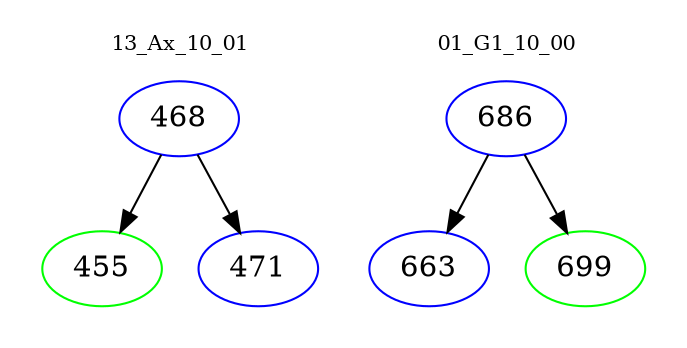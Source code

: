 digraph{
subgraph cluster_0 {
color = white
label = "13_Ax_10_01";
fontsize=10;
T0_468 [label="468", color="blue"]
T0_468 -> T0_455 [color="black"]
T0_455 [label="455", color="green"]
T0_468 -> T0_471 [color="black"]
T0_471 [label="471", color="blue"]
}
subgraph cluster_1 {
color = white
label = "01_G1_10_00";
fontsize=10;
T1_686 [label="686", color="blue"]
T1_686 -> T1_663 [color="black"]
T1_663 [label="663", color="blue"]
T1_686 -> T1_699 [color="black"]
T1_699 [label="699", color="green"]
}
}
